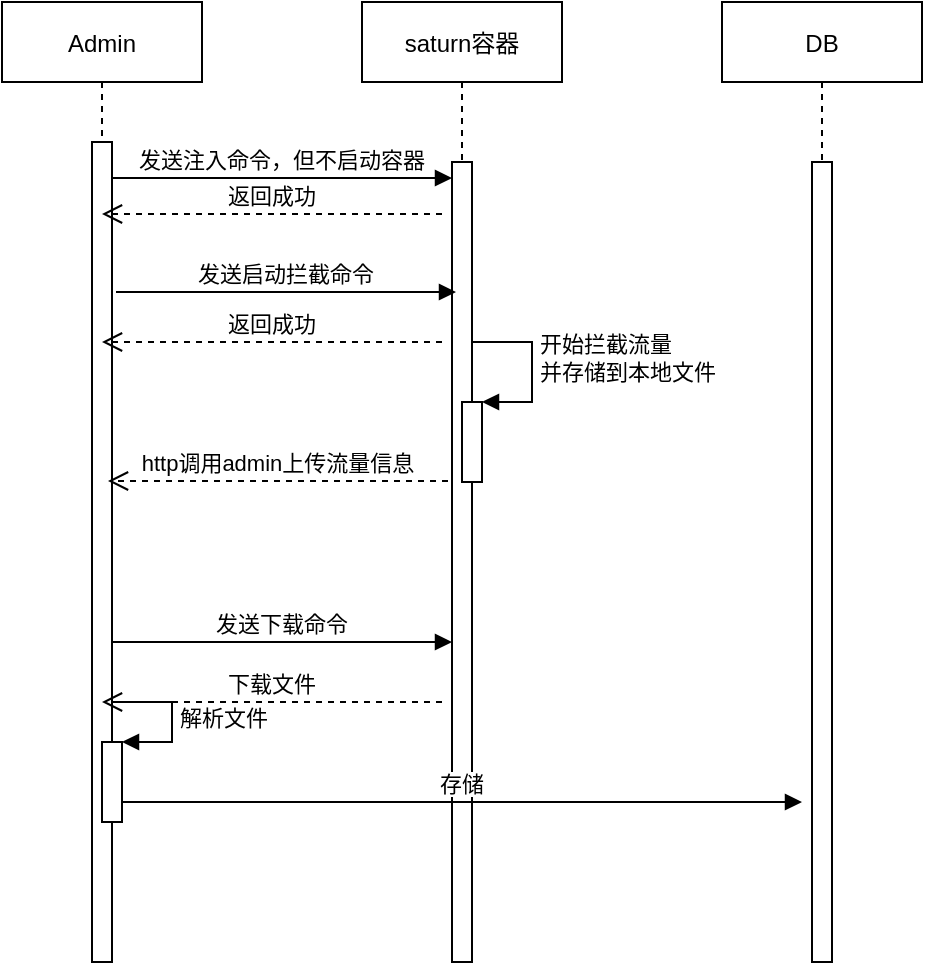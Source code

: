 <mxfile version="14.9.2" type="github">
  <diagram id="kgpKYQtTHZ0yAKxKKP6v" name="Page-1">
    <mxGraphModel dx="1422" dy="762" grid="1" gridSize="10" guides="1" tooltips="1" connect="1" arrows="1" fold="1" page="1" pageScale="1" pageWidth="850" pageHeight="1100" math="0" shadow="0">
      <root>
        <mxCell id="0" />
        <mxCell id="1" parent="0" />
        <mxCell id="3nuBFxr9cyL0pnOWT2aG-1" value="Admin" style="shape=umlLifeline;perimeter=lifelinePerimeter;container=1;collapsible=0;recursiveResize=0;rounded=0;shadow=0;strokeWidth=1;" parent="1" vertex="1">
          <mxGeometry x="157" y="80" width="100" height="480" as="geometry" />
        </mxCell>
        <mxCell id="3nuBFxr9cyL0pnOWT2aG-2" value="" style="points=[];perimeter=orthogonalPerimeter;rounded=0;shadow=0;strokeWidth=1;" parent="3nuBFxr9cyL0pnOWT2aG-1" vertex="1">
          <mxGeometry x="45" y="70" width="10" height="410" as="geometry" />
        </mxCell>
        <mxCell id="kuvmEx3Ypl2HYsGJSB4X-14" value="" style="html=1;points=[];perimeter=orthogonalPerimeter;" parent="3nuBFxr9cyL0pnOWT2aG-1" vertex="1">
          <mxGeometry x="50" y="370" width="10" height="40" as="geometry" />
        </mxCell>
        <mxCell id="kuvmEx3Ypl2HYsGJSB4X-15" value="解析文件" style="edgeStyle=orthogonalEdgeStyle;html=1;align=left;spacingLeft=2;endArrow=block;rounded=0;entryX=1;entryY=0;" parent="3nuBFxr9cyL0pnOWT2aG-1" target="kuvmEx3Ypl2HYsGJSB4X-14" edge="1">
          <mxGeometry relative="1" as="geometry">
            <mxPoint x="55" y="350" as="sourcePoint" />
            <Array as="points">
              <mxPoint x="85" y="350" />
            </Array>
          </mxGeometry>
        </mxCell>
        <mxCell id="3nuBFxr9cyL0pnOWT2aG-5" value="saturn容器" style="shape=umlLifeline;perimeter=lifelinePerimeter;container=1;collapsible=0;recursiveResize=0;rounded=0;shadow=0;strokeWidth=1;" parent="1" vertex="1">
          <mxGeometry x="337" y="80" width="100" height="480" as="geometry" />
        </mxCell>
        <mxCell id="3nuBFxr9cyL0pnOWT2aG-6" value="" style="points=[];perimeter=orthogonalPerimeter;rounded=0;shadow=0;strokeWidth=1;" parent="3nuBFxr9cyL0pnOWT2aG-5" vertex="1">
          <mxGeometry x="45" y="80" width="10" height="400" as="geometry" />
        </mxCell>
        <mxCell id="kuvmEx3Ypl2HYsGJSB4X-8" value="" style="html=1;points=[];perimeter=orthogonalPerimeter;" parent="3nuBFxr9cyL0pnOWT2aG-5" vertex="1">
          <mxGeometry x="50" y="200" width="10" height="40" as="geometry" />
        </mxCell>
        <mxCell id="kuvmEx3Ypl2HYsGJSB4X-9" value="开始拦截流量&lt;br&gt;并存储到本地文件" style="edgeStyle=orthogonalEdgeStyle;html=1;align=left;spacingLeft=2;endArrow=block;rounded=0;entryX=1;entryY=0;" parent="3nuBFxr9cyL0pnOWT2aG-5" target="kuvmEx3Ypl2HYsGJSB4X-8" edge="1">
          <mxGeometry relative="1" as="geometry">
            <mxPoint x="55" y="160" as="sourcePoint" />
            <Array as="points">
              <mxPoint x="55" y="170" />
              <mxPoint x="85" y="170" />
              <mxPoint x="85" y="200" />
            </Array>
          </mxGeometry>
        </mxCell>
        <mxCell id="3nuBFxr9cyL0pnOWT2aG-8" value="发送注入命令，但不启动容器" style="verticalAlign=bottom;endArrow=block;entryX=0;entryY=0;shadow=0;strokeWidth=1;" parent="1" edge="1">
          <mxGeometry relative="1" as="geometry">
            <mxPoint x="212" y="168.0" as="sourcePoint" />
            <mxPoint x="382" y="168.0" as="targetPoint" />
          </mxGeometry>
        </mxCell>
        <mxCell id="kuvmEx3Ypl2HYsGJSB4X-1" value="DB" style="shape=umlLifeline;perimeter=lifelinePerimeter;container=1;collapsible=0;recursiveResize=0;rounded=0;shadow=0;strokeWidth=1;" parent="1" vertex="1">
          <mxGeometry x="517" y="80" width="100" height="480" as="geometry" />
        </mxCell>
        <mxCell id="kuvmEx3Ypl2HYsGJSB4X-2" value="" style="points=[];perimeter=orthogonalPerimeter;rounded=0;shadow=0;strokeWidth=1;" parent="kuvmEx3Ypl2HYsGJSB4X-1" vertex="1">
          <mxGeometry x="45" y="80" width="10" height="400" as="geometry" />
        </mxCell>
        <mxCell id="kuvmEx3Ypl2HYsGJSB4X-3" value="返回成功" style="verticalAlign=bottom;endArrow=open;dashed=1;endSize=8;exitX=0;exitY=0.95;shadow=0;strokeWidth=1;" parent="1" edge="1">
          <mxGeometry relative="1" as="geometry">
            <mxPoint x="207" y="186.0" as="targetPoint" />
            <mxPoint x="377" y="186.0" as="sourcePoint" />
          </mxGeometry>
        </mxCell>
        <mxCell id="kuvmEx3Ypl2HYsGJSB4X-4" value="发送启动拦截命令" style="verticalAlign=bottom;endArrow=block;entryX=0;entryY=0;shadow=0;strokeWidth=1;" parent="1" edge="1">
          <mxGeometry relative="1" as="geometry">
            <mxPoint x="214" y="225.0" as="sourcePoint" />
            <mxPoint x="384" y="225.0" as="targetPoint" />
          </mxGeometry>
        </mxCell>
        <mxCell id="kuvmEx3Ypl2HYsGJSB4X-5" value="返回成功" style="verticalAlign=bottom;endArrow=open;dashed=1;endSize=8;exitX=0;exitY=0.95;shadow=0;strokeWidth=1;" parent="1" edge="1">
          <mxGeometry relative="1" as="geometry">
            <mxPoint x="207" y="250.0" as="targetPoint" />
            <mxPoint x="377" y="250.0" as="sourcePoint" />
          </mxGeometry>
        </mxCell>
        <mxCell id="kuvmEx3Ypl2HYsGJSB4X-10" value="发送下载命令" style="verticalAlign=bottom;endArrow=block;entryX=0;entryY=0;shadow=0;strokeWidth=1;" parent="1" edge="1">
          <mxGeometry relative="1" as="geometry">
            <mxPoint x="212" y="400.0" as="sourcePoint" />
            <mxPoint x="382" y="400.0" as="targetPoint" />
          </mxGeometry>
        </mxCell>
        <mxCell id="kuvmEx3Ypl2HYsGJSB4X-11" value="下载文件" style="verticalAlign=bottom;endArrow=open;dashed=1;endSize=8;exitX=0;exitY=0.95;shadow=0;strokeWidth=1;" parent="1" edge="1">
          <mxGeometry relative="1" as="geometry">
            <mxPoint x="207" y="430.0" as="targetPoint" />
            <mxPoint x="377" y="430.0" as="sourcePoint" />
          </mxGeometry>
        </mxCell>
        <mxCell id="kuvmEx3Ypl2HYsGJSB4X-16" value="存储" style="verticalAlign=bottom;endArrow=block;shadow=0;strokeWidth=1;exitX=1;exitY=0.75;exitDx=0;exitDy=0;exitPerimeter=0;" parent="1" source="kuvmEx3Ypl2HYsGJSB4X-14" edge="1">
          <mxGeometry relative="1" as="geometry">
            <mxPoint x="257" y="480" as="sourcePoint" />
            <mxPoint x="557" y="480" as="targetPoint" />
          </mxGeometry>
        </mxCell>
        <mxCell id="L8mDLES_CjJxAC2C2w6Z-1" value="http调用admin上传流量信息" style="verticalAlign=bottom;endArrow=open;dashed=1;endSize=8;exitX=0;exitY=0.95;shadow=0;strokeWidth=1;" edge="1" parent="1">
          <mxGeometry relative="1" as="geometry">
            <mxPoint x="210" y="319.5" as="targetPoint" />
            <mxPoint x="380" y="319.5" as="sourcePoint" />
          </mxGeometry>
        </mxCell>
      </root>
    </mxGraphModel>
  </diagram>
</mxfile>
